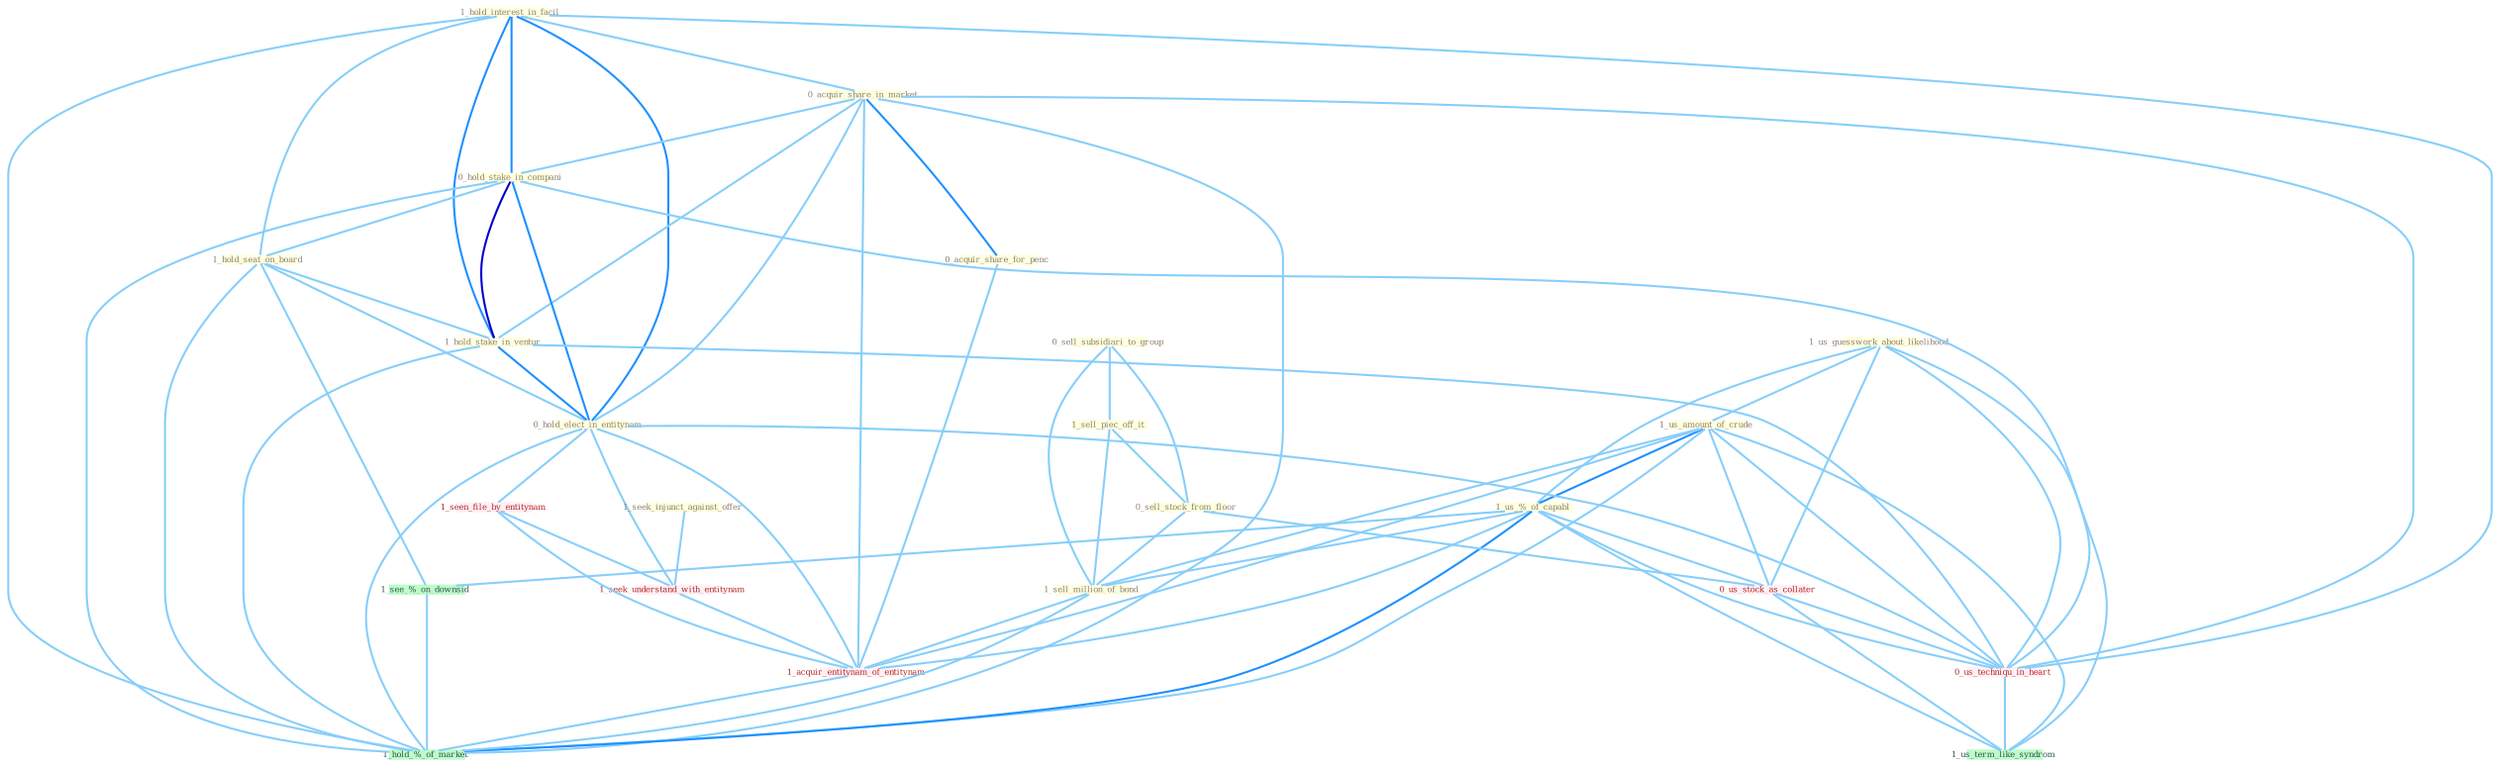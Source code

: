 Graph G{ 
    node
    [shape=polygon,style=filled,width=.5,height=.06,color="#BDFCC9",fixedsize=true,fontsize=4,
    fontcolor="#2f4f4f"];
    {node
    [color="#ffffe0", fontcolor="#8b7d6b"] "0_sell_subsidiari_to_group " "1_us_guesswork_about_likelihood " "1_hold_interest_in_facil " "1_us_amount_of_crude " "0_acquir_share_in_market " "1_sell_piec_off_it " "0_hold_stake_in_compani " "1_hold_seat_on_board " "1_us_%_of_capabl " "1_hold_stake_in_ventur " "0_hold_elect_in_entitynam " "0_sell_stock_from_floor " "0_acquir_share_for_penc " "1_seek_injunct_against_offer " "1_sell_million_of_bond "}
{node [color="#fff0f5", fontcolor="#b22222"] "1_seen_file_by_entitynam " "0_us_stock_as_collater " "1_seek_understand_with_entitynam " "1_acquir_entitynam_of_entitynam " "0_us_techniqu_in_heart "}
edge [color="#B0E2FF"];

	"0_sell_subsidiari_to_group " -- "1_sell_piec_off_it " [w="1", color="#87cefa" ];
	"0_sell_subsidiari_to_group " -- "0_sell_stock_from_floor " [w="1", color="#87cefa" ];
	"0_sell_subsidiari_to_group " -- "1_sell_million_of_bond " [w="1", color="#87cefa" ];
	"1_us_guesswork_about_likelihood " -- "1_us_amount_of_crude " [w="1", color="#87cefa" ];
	"1_us_guesswork_about_likelihood " -- "1_us_%_of_capabl " [w="1", color="#87cefa" ];
	"1_us_guesswork_about_likelihood " -- "0_us_stock_as_collater " [w="1", color="#87cefa" ];
	"1_us_guesswork_about_likelihood " -- "0_us_techniqu_in_heart " [w="1", color="#87cefa" ];
	"1_us_guesswork_about_likelihood " -- "1_us_term_like_syndrom " [w="1", color="#87cefa" ];
	"1_hold_interest_in_facil " -- "0_acquir_share_in_market " [w="1", color="#87cefa" ];
	"1_hold_interest_in_facil " -- "0_hold_stake_in_compani " [w="2", color="#1e90ff" , len=0.8];
	"1_hold_interest_in_facil " -- "1_hold_seat_on_board " [w="1", color="#87cefa" ];
	"1_hold_interest_in_facil " -- "1_hold_stake_in_ventur " [w="2", color="#1e90ff" , len=0.8];
	"1_hold_interest_in_facil " -- "0_hold_elect_in_entitynam " [w="2", color="#1e90ff" , len=0.8];
	"1_hold_interest_in_facil " -- "0_us_techniqu_in_heart " [w="1", color="#87cefa" ];
	"1_hold_interest_in_facil " -- "1_hold_%_of_market " [w="1", color="#87cefa" ];
	"1_us_amount_of_crude " -- "1_us_%_of_capabl " [w="2", color="#1e90ff" , len=0.8];
	"1_us_amount_of_crude " -- "1_sell_million_of_bond " [w="1", color="#87cefa" ];
	"1_us_amount_of_crude " -- "0_us_stock_as_collater " [w="1", color="#87cefa" ];
	"1_us_amount_of_crude " -- "1_acquir_entitynam_of_entitynam " [w="1", color="#87cefa" ];
	"1_us_amount_of_crude " -- "0_us_techniqu_in_heart " [w="1", color="#87cefa" ];
	"1_us_amount_of_crude " -- "1_us_term_like_syndrom " [w="1", color="#87cefa" ];
	"1_us_amount_of_crude " -- "1_hold_%_of_market " [w="1", color="#87cefa" ];
	"0_acquir_share_in_market " -- "0_hold_stake_in_compani " [w="1", color="#87cefa" ];
	"0_acquir_share_in_market " -- "1_hold_stake_in_ventur " [w="1", color="#87cefa" ];
	"0_acquir_share_in_market " -- "0_hold_elect_in_entitynam " [w="1", color="#87cefa" ];
	"0_acquir_share_in_market " -- "0_acquir_share_for_penc " [w="2", color="#1e90ff" , len=0.8];
	"0_acquir_share_in_market " -- "1_acquir_entitynam_of_entitynam " [w="1", color="#87cefa" ];
	"0_acquir_share_in_market " -- "0_us_techniqu_in_heart " [w="1", color="#87cefa" ];
	"0_acquir_share_in_market " -- "1_hold_%_of_market " [w="1", color="#87cefa" ];
	"1_sell_piec_off_it " -- "0_sell_stock_from_floor " [w="1", color="#87cefa" ];
	"1_sell_piec_off_it " -- "1_sell_million_of_bond " [w="1", color="#87cefa" ];
	"0_hold_stake_in_compani " -- "1_hold_seat_on_board " [w="1", color="#87cefa" ];
	"0_hold_stake_in_compani " -- "1_hold_stake_in_ventur " [w="3", color="#0000cd" , len=0.6];
	"0_hold_stake_in_compani " -- "0_hold_elect_in_entitynam " [w="2", color="#1e90ff" , len=0.8];
	"0_hold_stake_in_compani " -- "0_us_techniqu_in_heart " [w="1", color="#87cefa" ];
	"0_hold_stake_in_compani " -- "1_hold_%_of_market " [w="1", color="#87cefa" ];
	"1_hold_seat_on_board " -- "1_hold_stake_in_ventur " [w="1", color="#87cefa" ];
	"1_hold_seat_on_board " -- "0_hold_elect_in_entitynam " [w="1", color="#87cefa" ];
	"1_hold_seat_on_board " -- "1_see_%_on_downsid " [w="1", color="#87cefa" ];
	"1_hold_seat_on_board " -- "1_hold_%_of_market " [w="1", color="#87cefa" ];
	"1_us_%_of_capabl " -- "1_sell_million_of_bond " [w="1", color="#87cefa" ];
	"1_us_%_of_capabl " -- "0_us_stock_as_collater " [w="1", color="#87cefa" ];
	"1_us_%_of_capabl " -- "1_acquir_entitynam_of_entitynam " [w="1", color="#87cefa" ];
	"1_us_%_of_capabl " -- "0_us_techniqu_in_heart " [w="1", color="#87cefa" ];
	"1_us_%_of_capabl " -- "1_see_%_on_downsid " [w="1", color="#87cefa" ];
	"1_us_%_of_capabl " -- "1_us_term_like_syndrom " [w="1", color="#87cefa" ];
	"1_us_%_of_capabl " -- "1_hold_%_of_market " [w="2", color="#1e90ff" , len=0.8];
	"1_hold_stake_in_ventur " -- "0_hold_elect_in_entitynam " [w="2", color="#1e90ff" , len=0.8];
	"1_hold_stake_in_ventur " -- "0_us_techniqu_in_heart " [w="1", color="#87cefa" ];
	"1_hold_stake_in_ventur " -- "1_hold_%_of_market " [w="1", color="#87cefa" ];
	"0_hold_elect_in_entitynam " -- "1_seen_file_by_entitynam " [w="1", color="#87cefa" ];
	"0_hold_elect_in_entitynam " -- "1_seek_understand_with_entitynam " [w="1", color="#87cefa" ];
	"0_hold_elect_in_entitynam " -- "1_acquir_entitynam_of_entitynam " [w="1", color="#87cefa" ];
	"0_hold_elect_in_entitynam " -- "0_us_techniqu_in_heart " [w="1", color="#87cefa" ];
	"0_hold_elect_in_entitynam " -- "1_hold_%_of_market " [w="1", color="#87cefa" ];
	"0_sell_stock_from_floor " -- "1_sell_million_of_bond " [w="1", color="#87cefa" ];
	"0_sell_stock_from_floor " -- "0_us_stock_as_collater " [w="1", color="#87cefa" ];
	"0_acquir_share_for_penc " -- "1_acquir_entitynam_of_entitynam " [w="1", color="#87cefa" ];
	"1_seek_injunct_against_offer " -- "1_seek_understand_with_entitynam " [w="1", color="#87cefa" ];
	"1_sell_million_of_bond " -- "1_acquir_entitynam_of_entitynam " [w="1", color="#87cefa" ];
	"1_sell_million_of_bond " -- "1_hold_%_of_market " [w="1", color="#87cefa" ];
	"1_seen_file_by_entitynam " -- "1_seek_understand_with_entitynam " [w="1", color="#87cefa" ];
	"1_seen_file_by_entitynam " -- "1_acquir_entitynam_of_entitynam " [w="1", color="#87cefa" ];
	"0_us_stock_as_collater " -- "0_us_techniqu_in_heart " [w="1", color="#87cefa" ];
	"0_us_stock_as_collater " -- "1_us_term_like_syndrom " [w="1", color="#87cefa" ];
	"1_seek_understand_with_entitynam " -- "1_acquir_entitynam_of_entitynam " [w="1", color="#87cefa" ];
	"1_acquir_entitynam_of_entitynam " -- "1_hold_%_of_market " [w="1", color="#87cefa" ];
	"0_us_techniqu_in_heart " -- "1_us_term_like_syndrom " [w="1", color="#87cefa" ];
	"1_see_%_on_downsid " -- "1_hold_%_of_market " [w="1", color="#87cefa" ];
}